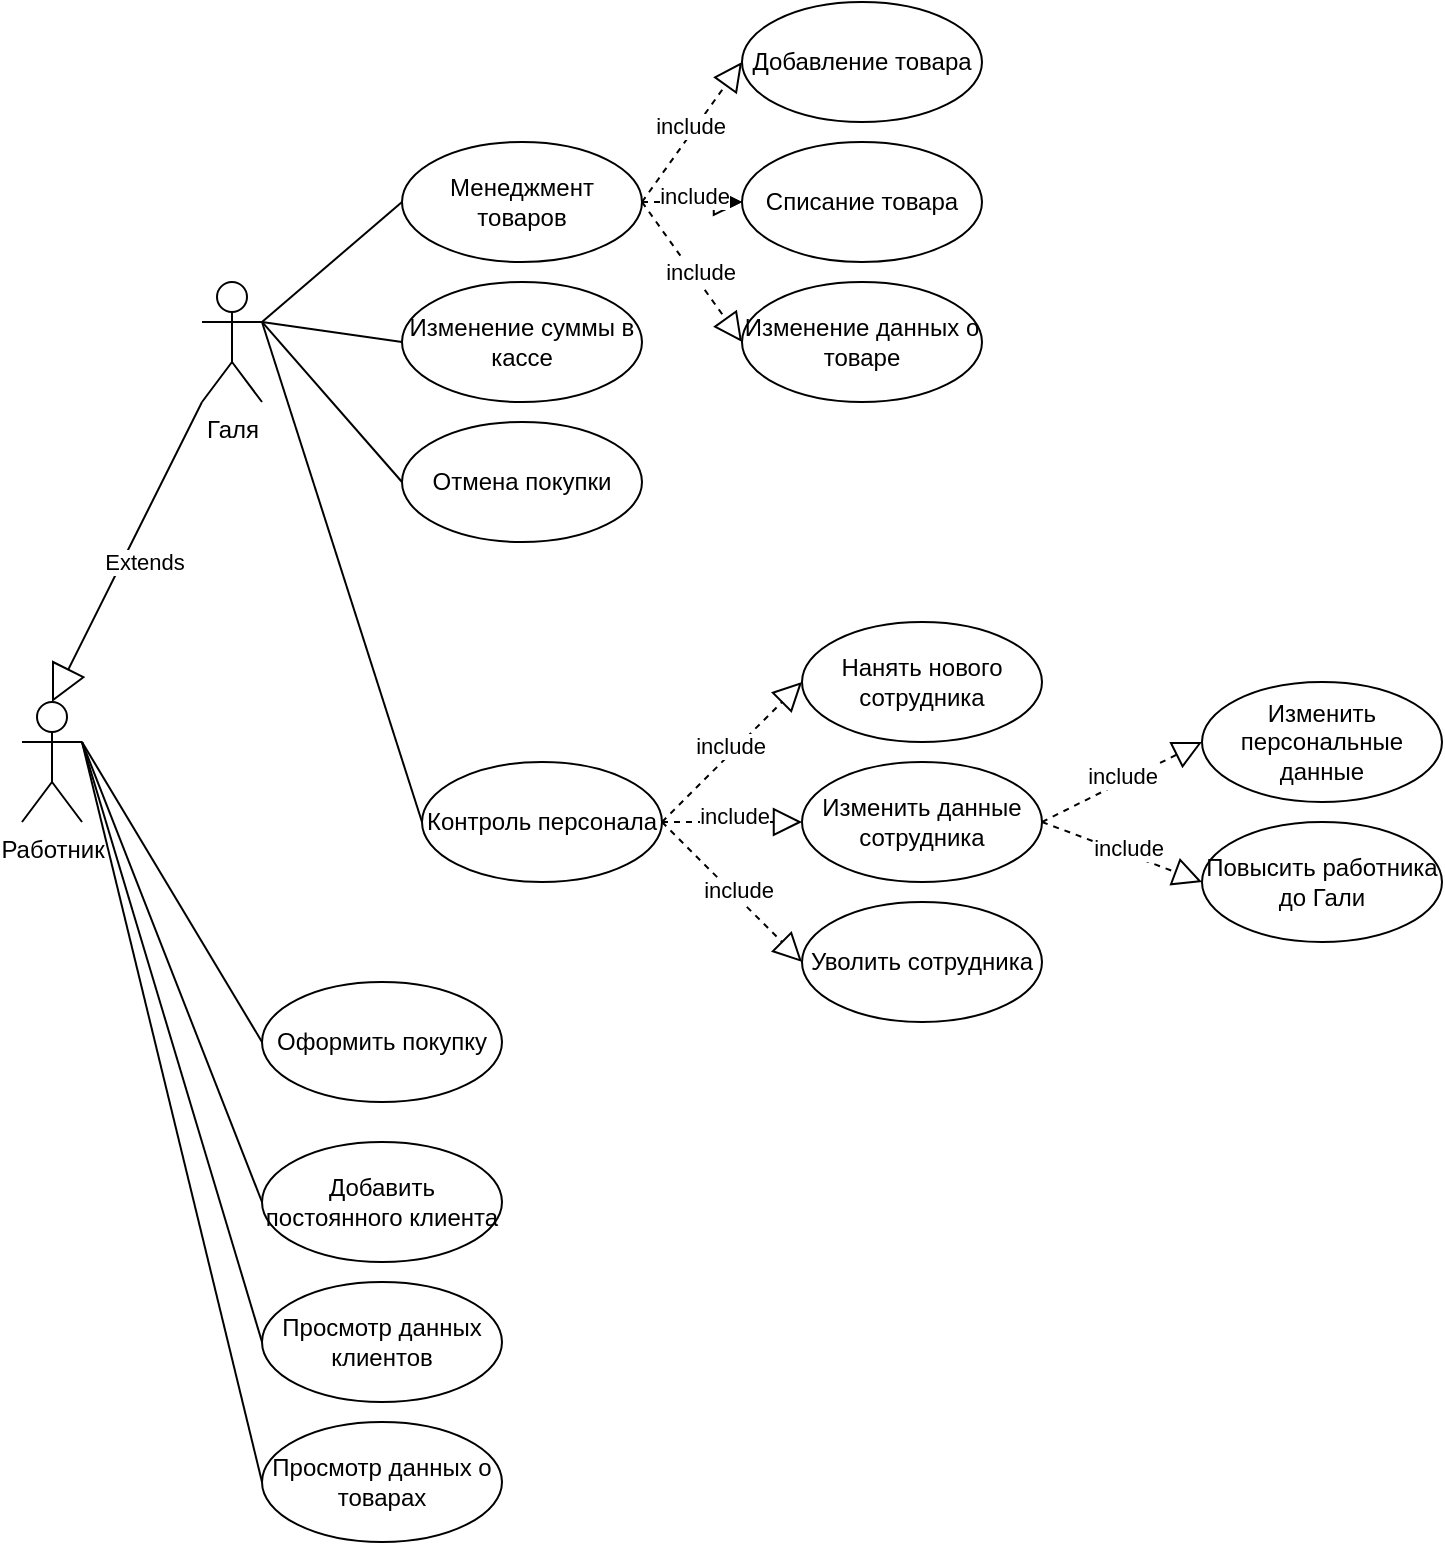 <mxfile version="24.7.14">
  <diagram name="Страница — 1" id="q-2Aqliyd3nBs7dCuMjx">
    <mxGraphModel dx="1434" dy="780" grid="1" gridSize="10" guides="1" tooltips="1" connect="1" arrows="1" fold="1" page="1" pageScale="1" pageWidth="827" pageHeight="1169" math="0" shadow="0">
      <root>
        <mxCell id="0" />
        <mxCell id="1" parent="0" />
        <mxCell id="SO9PQ_3HHyovvAAlrR5V-1" value="Галя&lt;div&gt;&lt;br&gt;&lt;/div&gt;" style="shape=umlActor;verticalLabelPosition=bottom;verticalAlign=top;html=1;outlineConnect=0;" parent="1" vertex="1">
          <mxGeometry x="160" y="140" width="30" height="60" as="geometry" />
        </mxCell>
        <mxCell id="SO9PQ_3HHyovvAAlrR5V-2" value="Работник" style="shape=umlActor;verticalLabelPosition=bottom;verticalAlign=top;html=1;outlineConnect=0;" parent="1" vertex="1">
          <mxGeometry x="70" y="350" width="30" height="60" as="geometry" />
        </mxCell>
        <mxCell id="SO9PQ_3HHyovvAAlrR5V-6" value="Оформить покупку" style="ellipse;whiteSpace=wrap;html=1;" parent="1" vertex="1">
          <mxGeometry x="190" y="490" width="120" height="60" as="geometry" />
        </mxCell>
        <mxCell id="SO9PQ_3HHyovvAAlrR5V-7" value="" style="endArrow=none;html=1;rounded=0;exitX=1;exitY=0.333;exitDx=0;exitDy=0;exitPerimeter=0;entryX=0;entryY=0.5;entryDx=0;entryDy=0;" parent="1" source="SO9PQ_3HHyovvAAlrR5V-2" target="SO9PQ_3HHyovvAAlrR5V-6" edge="1">
          <mxGeometry width="50" height="50" relative="1" as="geometry">
            <mxPoint x="390" y="330" as="sourcePoint" />
            <mxPoint x="440" y="280" as="targetPoint" />
          </mxGeometry>
        </mxCell>
        <mxCell id="SO9PQ_3HHyovvAAlrR5V-8" value="Добавить постоянного клиента" style="ellipse;whiteSpace=wrap;html=1;" parent="1" vertex="1">
          <mxGeometry x="190" y="570" width="120" height="60" as="geometry" />
        </mxCell>
        <mxCell id="SO9PQ_3HHyovvAAlrR5V-12" value="Extends" style="endArrow=block;endSize=16;endFill=0;html=1;rounded=0;exitX=0;exitY=1;exitDx=0;exitDy=0;exitPerimeter=0;entryX=0.5;entryY=0;entryDx=0;entryDy=0;entryPerimeter=0;" parent="1" source="SO9PQ_3HHyovvAAlrR5V-1" target="SO9PQ_3HHyovvAAlrR5V-2" edge="1">
          <mxGeometry y="10" width="160" relative="1" as="geometry">
            <mxPoint x="60" y="330" as="sourcePoint" />
            <mxPoint x="220" y="350" as="targetPoint" />
            <mxPoint as="offset" />
          </mxGeometry>
        </mxCell>
        <mxCell id="SO9PQ_3HHyovvAAlrR5V-13" value="" style="endArrow=none;html=1;rounded=0;entryX=0;entryY=0.5;entryDx=0;entryDy=0;exitX=1;exitY=0.333;exitDx=0;exitDy=0;exitPerimeter=0;" parent="1" source="SO9PQ_3HHyovvAAlrR5V-2" target="SO9PQ_3HHyovvAAlrR5V-8" edge="1">
          <mxGeometry width="50" height="50" relative="1" as="geometry">
            <mxPoint x="240" y="270" as="sourcePoint" />
            <mxPoint x="440" y="280" as="targetPoint" />
          </mxGeometry>
        </mxCell>
        <mxCell id="YJvYeU-eDgZVwarBFBCo-2" style="edgeStyle=orthogonalEdgeStyle;rounded=0;orthogonalLoop=1;jettySize=auto;html=1;exitX=1;exitY=0.5;exitDx=0;exitDy=0;entryX=0;entryY=0.5;entryDx=0;entryDy=0;dashed=1;" edge="1" parent="1" source="SO9PQ_3HHyovvAAlrR5V-14" target="SO9PQ_3HHyovvAAlrR5V-36">
          <mxGeometry relative="1" as="geometry" />
        </mxCell>
        <mxCell id="SO9PQ_3HHyovvAAlrR5V-14" value="Менеджмент товаров" style="ellipse;whiteSpace=wrap;html=1;" parent="1" vertex="1">
          <mxGeometry x="260" y="70" width="120" height="60" as="geometry" />
        </mxCell>
        <mxCell id="SO9PQ_3HHyovvAAlrR5V-16" value="" style="endArrow=none;html=1;rounded=0;exitX=1;exitY=0.333;exitDx=0;exitDy=0;exitPerimeter=0;entryX=0;entryY=0.5;entryDx=0;entryDy=0;" parent="1" source="SO9PQ_3HHyovvAAlrR5V-1" target="SO9PQ_3HHyovvAAlrR5V-14" edge="1">
          <mxGeometry width="50" height="50" relative="1" as="geometry">
            <mxPoint x="390" y="330" as="sourcePoint" />
            <mxPoint x="440" y="280" as="targetPoint" />
          </mxGeometry>
        </mxCell>
        <mxCell id="SO9PQ_3HHyovvAAlrR5V-17" value="Контроль персонала" style="ellipse;whiteSpace=wrap;html=1;" parent="1" vertex="1">
          <mxGeometry x="270" y="380" width="120" height="60" as="geometry" />
        </mxCell>
        <mxCell id="SO9PQ_3HHyovvAAlrR5V-18" value="" style="endArrow=none;html=1;rounded=0;entryX=0;entryY=0.5;entryDx=0;entryDy=0;exitX=1;exitY=0.333;exitDx=0;exitDy=0;exitPerimeter=0;" parent="1" source="SO9PQ_3HHyovvAAlrR5V-1" target="SO9PQ_3HHyovvAAlrR5V-17" edge="1">
          <mxGeometry width="50" height="50" relative="1" as="geometry">
            <mxPoint x="210" y="160" as="sourcePoint" />
            <mxPoint x="440" y="280" as="targetPoint" />
          </mxGeometry>
        </mxCell>
        <mxCell id="SO9PQ_3HHyovvAAlrR5V-19" value="Повысить работника до Гали" style="ellipse;whiteSpace=wrap;html=1;" parent="1" vertex="1">
          <mxGeometry x="660" y="410" width="120" height="60" as="geometry" />
        </mxCell>
        <mxCell id="SO9PQ_3HHyovvAAlrR5V-23" value="Нанять нового сотрудника" style="ellipse;whiteSpace=wrap;html=1;" parent="1" vertex="1">
          <mxGeometry x="460" y="310" width="120" height="60" as="geometry" />
        </mxCell>
        <mxCell id="SO9PQ_3HHyovvAAlrR5V-24" value="Уволить сотрудника" style="ellipse;whiteSpace=wrap;html=1;" parent="1" vertex="1">
          <mxGeometry x="460" y="450" width="120" height="60" as="geometry" />
        </mxCell>
        <mxCell id="SO9PQ_3HHyovvAAlrR5V-30" value="Изменить данные сотрудника" style="ellipse;whiteSpace=wrap;html=1;" parent="1" vertex="1">
          <mxGeometry x="460" y="380" width="120" height="60" as="geometry" />
        </mxCell>
        <mxCell id="SO9PQ_3HHyovvAAlrR5V-32" value="Изменить персональные данные" style="ellipse;whiteSpace=wrap;html=1;" parent="1" vertex="1">
          <mxGeometry x="660" y="340" width="120" height="60" as="geometry" />
        </mxCell>
        <mxCell id="SO9PQ_3HHyovvAAlrR5V-35" value="Добавление товара" style="ellipse;whiteSpace=wrap;html=1;" parent="1" vertex="1">
          <mxGeometry x="430" width="120" height="60" as="geometry" />
        </mxCell>
        <mxCell id="SO9PQ_3HHyovvAAlrR5V-36" value="Списание товара" style="ellipse;whiteSpace=wrap;html=1;" parent="1" vertex="1">
          <mxGeometry x="430" y="70" width="120" height="60" as="geometry" />
        </mxCell>
        <mxCell id="SO9PQ_3HHyovvAAlrR5V-37" value="Изменение данных о товаре" style="ellipse;whiteSpace=wrap;html=1;" parent="1" vertex="1">
          <mxGeometry x="430" y="140" width="120" height="60" as="geometry" />
        </mxCell>
        <mxCell id="SO9PQ_3HHyovvAAlrR5V-38" value="Просмотр данных клиентов" style="ellipse;whiteSpace=wrap;html=1;" parent="1" vertex="1">
          <mxGeometry x="190" y="640" width="120" height="60" as="geometry" />
        </mxCell>
        <mxCell id="SO9PQ_3HHyovvAAlrR5V-39" value="Просмотр данных о товарах" style="ellipse;whiteSpace=wrap;html=1;" parent="1" vertex="1">
          <mxGeometry x="190" y="710" width="120" height="60" as="geometry" />
        </mxCell>
        <mxCell id="SO9PQ_3HHyovvAAlrR5V-40" value="" style="endArrow=none;html=1;rounded=0;exitX=0;exitY=0.5;exitDx=0;exitDy=0;entryX=1;entryY=0.333;entryDx=0;entryDy=0;entryPerimeter=0;" parent="1" source="SO9PQ_3HHyovvAAlrR5V-38" target="SO9PQ_3HHyovvAAlrR5V-2" edge="1">
          <mxGeometry width="50" height="50" relative="1" as="geometry">
            <mxPoint x="390" y="530" as="sourcePoint" />
            <mxPoint x="310" y="460" as="targetPoint" />
          </mxGeometry>
        </mxCell>
        <mxCell id="SO9PQ_3HHyovvAAlrR5V-41" value="" style="endArrow=none;html=1;rounded=0;exitX=0;exitY=0.5;exitDx=0;exitDy=0;entryX=1;entryY=0.333;entryDx=0;entryDy=0;entryPerimeter=0;" parent="1" source="SO9PQ_3HHyovvAAlrR5V-39" target="SO9PQ_3HHyovvAAlrR5V-2" edge="1">
          <mxGeometry width="50" height="50" relative="1" as="geometry">
            <mxPoint x="390" y="530" as="sourcePoint" />
            <mxPoint x="440" y="480" as="targetPoint" />
          </mxGeometry>
        </mxCell>
        <mxCell id="SO9PQ_3HHyovvAAlrR5V-45" value="Изменение суммы в кассе" style="ellipse;whiteSpace=wrap;html=1;" parent="1" vertex="1">
          <mxGeometry x="260" y="140" width="120" height="60" as="geometry" />
        </mxCell>
        <mxCell id="SO9PQ_3HHyovvAAlrR5V-46" value="Отмена покупки" style="ellipse;whiteSpace=wrap;html=1;" parent="1" vertex="1">
          <mxGeometry x="260" y="210" width="120" height="60" as="geometry" />
        </mxCell>
        <mxCell id="SO9PQ_3HHyovvAAlrR5V-47" value="" style="endArrow=none;html=1;rounded=0;entryX=0;entryY=0.5;entryDx=0;entryDy=0;exitX=1;exitY=0.333;exitDx=0;exitDy=0;exitPerimeter=0;" parent="1" source="SO9PQ_3HHyovvAAlrR5V-1" target="SO9PQ_3HHyovvAAlrR5V-46" edge="1">
          <mxGeometry width="50" height="50" relative="1" as="geometry">
            <mxPoint x="190" y="160" as="sourcePoint" />
            <mxPoint x="440" y="380" as="targetPoint" />
          </mxGeometry>
        </mxCell>
        <mxCell id="SO9PQ_3HHyovvAAlrR5V-49" value="" style="endArrow=none;html=1;rounded=0;exitX=0;exitY=0.5;exitDx=0;exitDy=0;entryX=1;entryY=0.333;entryDx=0;entryDy=0;entryPerimeter=0;" parent="1" source="SO9PQ_3HHyovvAAlrR5V-45" target="SO9PQ_3HHyovvAAlrR5V-1" edge="1">
          <mxGeometry width="50" height="50" relative="1" as="geometry">
            <mxPoint x="390" y="430" as="sourcePoint" />
            <mxPoint x="440" y="380" as="targetPoint" />
          </mxGeometry>
        </mxCell>
        <mxCell id="YJvYeU-eDgZVwarBFBCo-1" value="" style="endArrow=block;dashed=1;endFill=0;endSize=12;html=1;rounded=0;exitX=1;exitY=0.5;exitDx=0;exitDy=0;entryX=0;entryY=0.5;entryDx=0;entryDy=0;" edge="1" parent="1" source="SO9PQ_3HHyovvAAlrR5V-14" target="SO9PQ_3HHyovvAAlrR5V-35">
          <mxGeometry width="160" relative="1" as="geometry">
            <mxPoint x="420" y="230" as="sourcePoint" />
            <mxPoint x="580" y="230" as="targetPoint" />
          </mxGeometry>
        </mxCell>
        <mxCell id="YJvYeU-eDgZVwarBFBCo-4" value="include" style="edgeLabel;html=1;align=center;verticalAlign=middle;resizable=0;points=[];" vertex="1" connectable="0" parent="YJvYeU-eDgZVwarBFBCo-1">
          <mxGeometry x="0.03" y="3" relative="1" as="geometry">
            <mxPoint as="offset" />
          </mxGeometry>
        </mxCell>
        <mxCell id="YJvYeU-eDgZVwarBFBCo-5" value="" style="endArrow=block;dashed=1;endFill=0;endSize=12;html=1;rounded=0;entryX=0;entryY=0.5;entryDx=0;entryDy=0;" edge="1" parent="1" target="SO9PQ_3HHyovvAAlrR5V-36">
          <mxGeometry width="160" relative="1" as="geometry">
            <mxPoint x="380" y="100" as="sourcePoint" />
            <mxPoint x="440" y="40" as="targetPoint" />
          </mxGeometry>
        </mxCell>
        <mxCell id="YJvYeU-eDgZVwarBFBCo-6" value="include" style="edgeLabel;html=1;align=center;verticalAlign=middle;resizable=0;points=[];" vertex="1" connectable="0" parent="YJvYeU-eDgZVwarBFBCo-5">
          <mxGeometry x="0.03" y="3" relative="1" as="geometry">
            <mxPoint as="offset" />
          </mxGeometry>
        </mxCell>
        <mxCell id="YJvYeU-eDgZVwarBFBCo-8" value="" style="endArrow=block;dashed=1;endFill=0;endSize=12;html=1;rounded=0;entryX=0;entryY=0.5;entryDx=0;entryDy=0;" edge="1" parent="1" target="SO9PQ_3HHyovvAAlrR5V-37">
          <mxGeometry width="160" relative="1" as="geometry">
            <mxPoint x="380" y="100" as="sourcePoint" />
            <mxPoint x="440" y="40" as="targetPoint" />
          </mxGeometry>
        </mxCell>
        <mxCell id="YJvYeU-eDgZVwarBFBCo-9" value="include" style="edgeLabel;html=1;align=center;verticalAlign=middle;resizable=0;points=[];" vertex="1" connectable="0" parent="YJvYeU-eDgZVwarBFBCo-8">
          <mxGeometry x="0.03" y="3" relative="1" as="geometry">
            <mxPoint as="offset" />
          </mxGeometry>
        </mxCell>
        <mxCell id="YJvYeU-eDgZVwarBFBCo-10" value="" style="endArrow=block;dashed=1;endFill=0;endSize=12;html=1;rounded=0;entryX=0;entryY=0.5;entryDx=0;entryDy=0;exitX=1;exitY=0.5;exitDx=0;exitDy=0;" edge="1" parent="1" source="SO9PQ_3HHyovvAAlrR5V-17" target="SO9PQ_3HHyovvAAlrR5V-23">
          <mxGeometry width="160" relative="1" as="geometry">
            <mxPoint x="389" y="410" as="sourcePoint" />
            <mxPoint x="439" y="480" as="targetPoint" />
          </mxGeometry>
        </mxCell>
        <mxCell id="YJvYeU-eDgZVwarBFBCo-11" value="include" style="edgeLabel;html=1;align=center;verticalAlign=middle;resizable=0;points=[];" vertex="1" connectable="0" parent="YJvYeU-eDgZVwarBFBCo-10">
          <mxGeometry x="0.03" y="3" relative="1" as="geometry">
            <mxPoint as="offset" />
          </mxGeometry>
        </mxCell>
        <mxCell id="YJvYeU-eDgZVwarBFBCo-13" value="" style="endArrow=block;dashed=1;endFill=0;endSize=12;html=1;rounded=0;entryX=0;entryY=0.5;entryDx=0;entryDy=0;exitX=1;exitY=0.5;exitDx=0;exitDy=0;" edge="1" parent="1" source="SO9PQ_3HHyovvAAlrR5V-17" target="SO9PQ_3HHyovvAAlrR5V-30">
          <mxGeometry width="160" relative="1" as="geometry">
            <mxPoint x="400" y="420" as="sourcePoint" />
            <mxPoint x="470" y="350" as="targetPoint" />
          </mxGeometry>
        </mxCell>
        <mxCell id="YJvYeU-eDgZVwarBFBCo-14" value="include" style="edgeLabel;html=1;align=center;verticalAlign=middle;resizable=0;points=[];" vertex="1" connectable="0" parent="YJvYeU-eDgZVwarBFBCo-13">
          <mxGeometry x="0.03" y="3" relative="1" as="geometry">
            <mxPoint as="offset" />
          </mxGeometry>
        </mxCell>
        <mxCell id="YJvYeU-eDgZVwarBFBCo-16" value="" style="endArrow=block;dashed=1;endFill=0;endSize=12;html=1;rounded=0;entryX=0;entryY=0.5;entryDx=0;entryDy=0;" edge="1" parent="1" target="SO9PQ_3HHyovvAAlrR5V-24">
          <mxGeometry width="160" relative="1" as="geometry">
            <mxPoint x="390" y="410" as="sourcePoint" />
            <mxPoint x="470" y="350" as="targetPoint" />
          </mxGeometry>
        </mxCell>
        <mxCell id="YJvYeU-eDgZVwarBFBCo-17" value="include" style="edgeLabel;html=1;align=center;verticalAlign=middle;resizable=0;points=[];" vertex="1" connectable="0" parent="YJvYeU-eDgZVwarBFBCo-16">
          <mxGeometry x="0.03" y="3" relative="1" as="geometry">
            <mxPoint as="offset" />
          </mxGeometry>
        </mxCell>
        <mxCell id="YJvYeU-eDgZVwarBFBCo-18" value="" style="endArrow=block;dashed=1;endFill=0;endSize=12;html=1;rounded=0;entryX=0;entryY=0.5;entryDx=0;entryDy=0;exitX=1;exitY=0.5;exitDx=0;exitDy=0;" edge="1" parent="1" source="SO9PQ_3HHyovvAAlrR5V-30" target="SO9PQ_3HHyovvAAlrR5V-32">
          <mxGeometry width="160" relative="1" as="geometry">
            <mxPoint x="580" y="410" as="sourcePoint" />
            <mxPoint x="650" y="340" as="targetPoint" />
          </mxGeometry>
        </mxCell>
        <mxCell id="YJvYeU-eDgZVwarBFBCo-19" value="include" style="edgeLabel;html=1;align=center;verticalAlign=middle;resizable=0;points=[];" vertex="1" connectable="0" parent="YJvYeU-eDgZVwarBFBCo-18">
          <mxGeometry x="0.03" y="3" relative="1" as="geometry">
            <mxPoint as="offset" />
          </mxGeometry>
        </mxCell>
        <mxCell id="YJvYeU-eDgZVwarBFBCo-20" value="" style="endArrow=block;dashed=1;endFill=0;endSize=12;html=1;rounded=0;entryX=0;entryY=0.5;entryDx=0;entryDy=0;exitX=1;exitY=0.5;exitDx=0;exitDy=0;" edge="1" parent="1" target="SO9PQ_3HHyovvAAlrR5V-19">
          <mxGeometry width="160" relative="1" as="geometry">
            <mxPoint x="580" y="410" as="sourcePoint" />
            <mxPoint x="660" y="370" as="targetPoint" />
          </mxGeometry>
        </mxCell>
        <mxCell id="YJvYeU-eDgZVwarBFBCo-21" value="include" style="edgeLabel;html=1;align=center;verticalAlign=middle;resizable=0;points=[];" vertex="1" connectable="0" parent="YJvYeU-eDgZVwarBFBCo-20">
          <mxGeometry x="0.03" y="3" relative="1" as="geometry">
            <mxPoint as="offset" />
          </mxGeometry>
        </mxCell>
      </root>
    </mxGraphModel>
  </diagram>
</mxfile>
